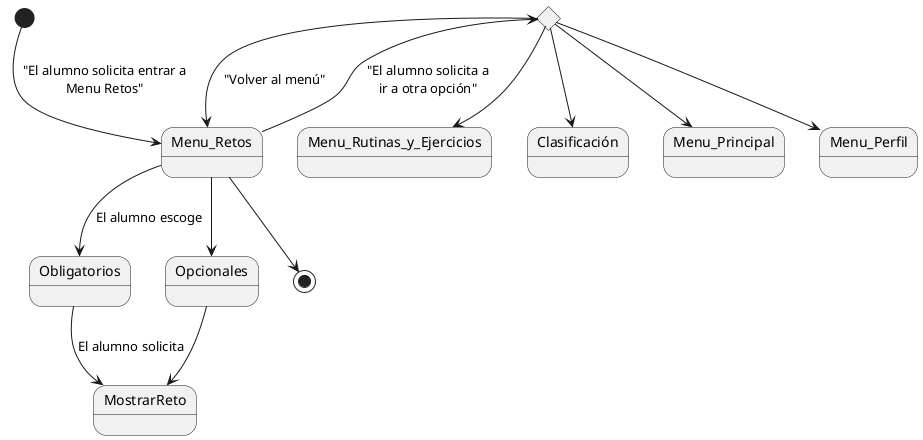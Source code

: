 @startuml
state Menu_Rutinas_y_Ejercicios
state rombo2 <<choice>>
state Obligatorios
state Opcionales
state MostrarReto
state Menu_Perfil
state Menu_Retos
state Clasificación
state Menu_Principal

[*] --> Menu_Retos : "El alumno solicita entrar a\nMenu Retos"
Menu_Retos -->Obligatorios : El alumno escoge
Menu_Retos --> Opcionales
Opcionales --> MostrarReto
Obligatorios -->MostrarReto : El alumno solicita

Menu_Retos --> rombo2 : "El alumno solicita a\nir a otra opción"
rombo2 --> Menu_Perfil
rombo2 --> Menu_Retos: "Volver al menú"
rombo2 --> Clasificación
rombo2 --> Menu_Principal
rombo2 --> Menu_Rutinas_y_Ejercicios

Menu_Retos --> [*]
@enduml
